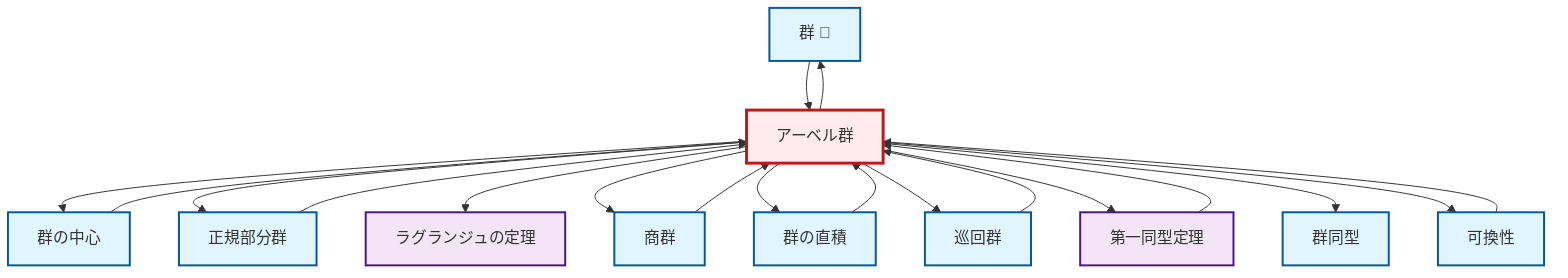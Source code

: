 graph TD
    classDef definition fill:#e1f5fe,stroke:#01579b,stroke-width:2px
    classDef theorem fill:#f3e5f5,stroke:#4a148c,stroke-width:2px
    classDef axiom fill:#fff3e0,stroke:#e65100,stroke-width:2px
    classDef example fill:#e8f5e9,stroke:#1b5e20,stroke-width:2px
    classDef current fill:#ffebee,stroke:#b71c1c,stroke-width:3px
    def-group["群 📝"]:::definition
    def-center-of-group["群の中心"]:::definition
    thm-lagrange["ラグランジュの定理"]:::theorem
    def-quotient-group["商群"]:::definition
    def-abelian-group["アーベル群"]:::definition
    def-commutativity["可換性"]:::definition
    def-direct-product["群の直積"]:::definition
    thm-first-isomorphism["第一同型定理"]:::theorem
    def-cyclic-group["巡回群"]:::definition
    def-isomorphism["群同型"]:::definition
    def-normal-subgroup["正規部分群"]:::definition
    def-abelian-group --> def-center-of-group
    def-abelian-group --> def-normal-subgroup
    thm-first-isomorphism --> def-abelian-group
    def-commutativity --> def-abelian-group
    def-group --> def-abelian-group
    def-abelian-group --> thm-lagrange
    def-quotient-group --> def-abelian-group
    def-abelian-group --> def-quotient-group
    def-abelian-group --> def-group
    def-abelian-group --> def-direct-product
    def-direct-product --> def-abelian-group
    def-abelian-group --> def-cyclic-group
    def-cyclic-group --> def-abelian-group
    def-abelian-group --> thm-first-isomorphism
    def-center-of-group --> def-abelian-group
    def-normal-subgroup --> def-abelian-group
    def-abelian-group --> def-isomorphism
    def-abelian-group --> def-commutativity
    class def-abelian-group current